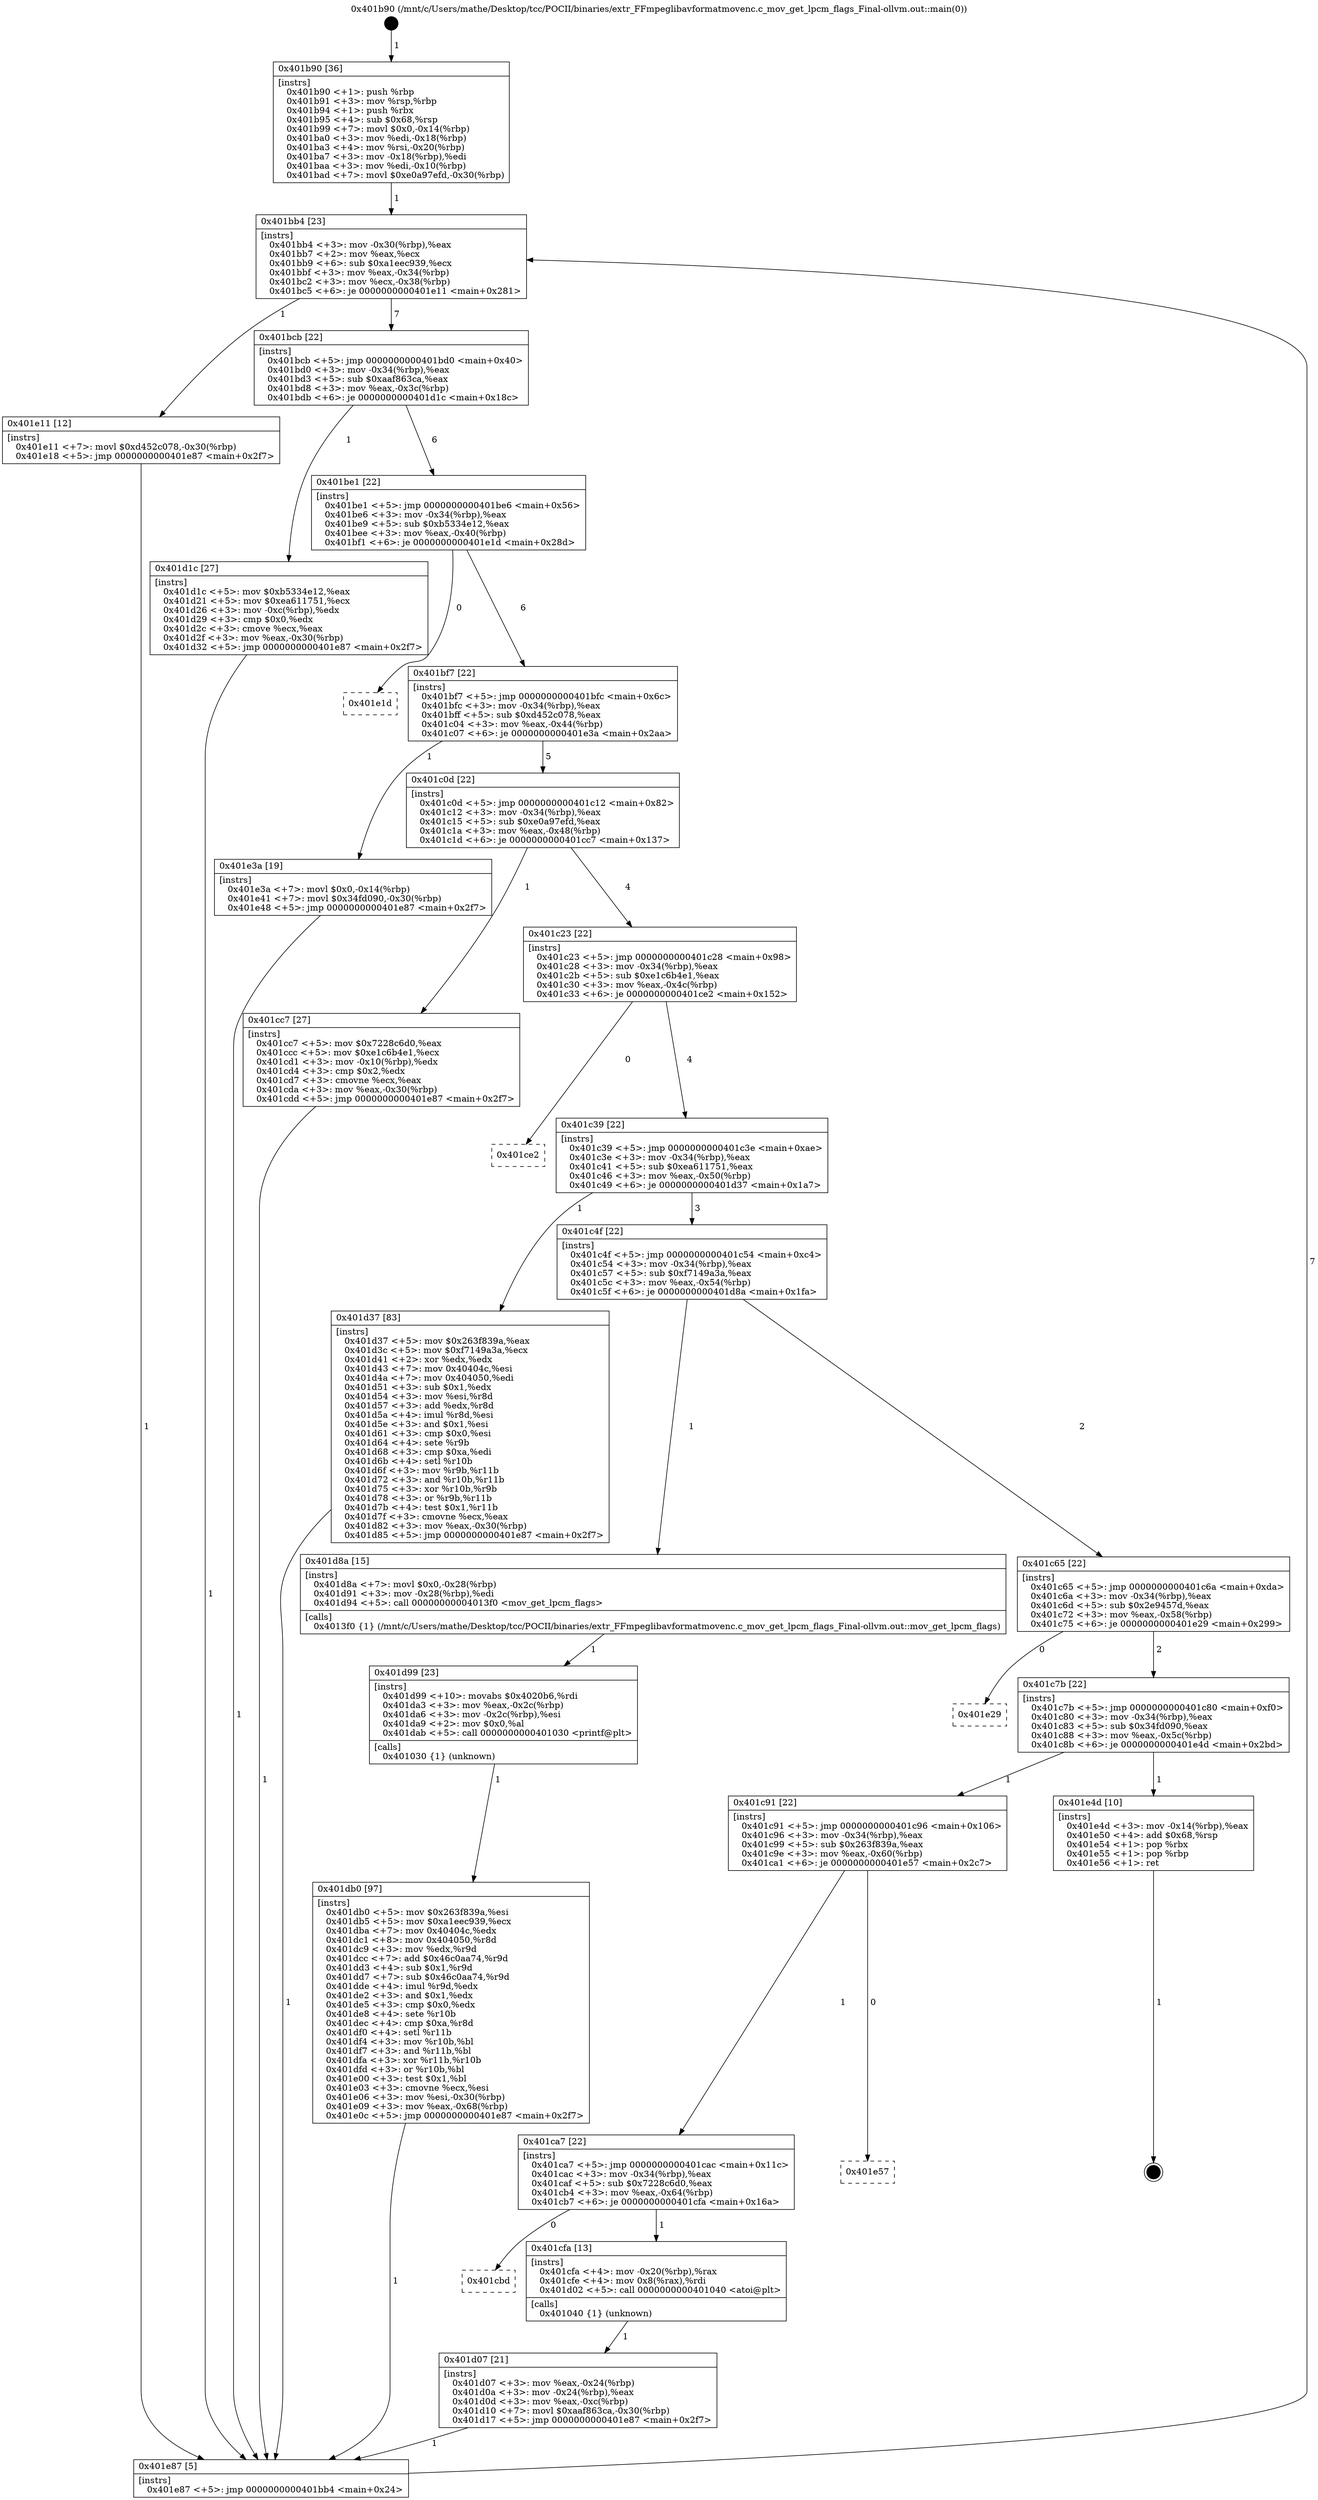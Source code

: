 digraph "0x401b90" {
  label = "0x401b90 (/mnt/c/Users/mathe/Desktop/tcc/POCII/binaries/extr_FFmpeglibavformatmovenc.c_mov_get_lpcm_flags_Final-ollvm.out::main(0))"
  labelloc = "t"
  node[shape=record]

  Entry [label="",width=0.3,height=0.3,shape=circle,fillcolor=black,style=filled]
  "0x401bb4" [label="{
     0x401bb4 [23]\l
     | [instrs]\l
     &nbsp;&nbsp;0x401bb4 \<+3\>: mov -0x30(%rbp),%eax\l
     &nbsp;&nbsp;0x401bb7 \<+2\>: mov %eax,%ecx\l
     &nbsp;&nbsp;0x401bb9 \<+6\>: sub $0xa1eec939,%ecx\l
     &nbsp;&nbsp;0x401bbf \<+3\>: mov %eax,-0x34(%rbp)\l
     &nbsp;&nbsp;0x401bc2 \<+3\>: mov %ecx,-0x38(%rbp)\l
     &nbsp;&nbsp;0x401bc5 \<+6\>: je 0000000000401e11 \<main+0x281\>\l
  }"]
  "0x401e11" [label="{
     0x401e11 [12]\l
     | [instrs]\l
     &nbsp;&nbsp;0x401e11 \<+7\>: movl $0xd452c078,-0x30(%rbp)\l
     &nbsp;&nbsp;0x401e18 \<+5\>: jmp 0000000000401e87 \<main+0x2f7\>\l
  }"]
  "0x401bcb" [label="{
     0x401bcb [22]\l
     | [instrs]\l
     &nbsp;&nbsp;0x401bcb \<+5\>: jmp 0000000000401bd0 \<main+0x40\>\l
     &nbsp;&nbsp;0x401bd0 \<+3\>: mov -0x34(%rbp),%eax\l
     &nbsp;&nbsp;0x401bd3 \<+5\>: sub $0xaaf863ca,%eax\l
     &nbsp;&nbsp;0x401bd8 \<+3\>: mov %eax,-0x3c(%rbp)\l
     &nbsp;&nbsp;0x401bdb \<+6\>: je 0000000000401d1c \<main+0x18c\>\l
  }"]
  Exit [label="",width=0.3,height=0.3,shape=circle,fillcolor=black,style=filled,peripheries=2]
  "0x401d1c" [label="{
     0x401d1c [27]\l
     | [instrs]\l
     &nbsp;&nbsp;0x401d1c \<+5\>: mov $0xb5334e12,%eax\l
     &nbsp;&nbsp;0x401d21 \<+5\>: mov $0xea611751,%ecx\l
     &nbsp;&nbsp;0x401d26 \<+3\>: mov -0xc(%rbp),%edx\l
     &nbsp;&nbsp;0x401d29 \<+3\>: cmp $0x0,%edx\l
     &nbsp;&nbsp;0x401d2c \<+3\>: cmove %ecx,%eax\l
     &nbsp;&nbsp;0x401d2f \<+3\>: mov %eax,-0x30(%rbp)\l
     &nbsp;&nbsp;0x401d32 \<+5\>: jmp 0000000000401e87 \<main+0x2f7\>\l
  }"]
  "0x401be1" [label="{
     0x401be1 [22]\l
     | [instrs]\l
     &nbsp;&nbsp;0x401be1 \<+5\>: jmp 0000000000401be6 \<main+0x56\>\l
     &nbsp;&nbsp;0x401be6 \<+3\>: mov -0x34(%rbp),%eax\l
     &nbsp;&nbsp;0x401be9 \<+5\>: sub $0xb5334e12,%eax\l
     &nbsp;&nbsp;0x401bee \<+3\>: mov %eax,-0x40(%rbp)\l
     &nbsp;&nbsp;0x401bf1 \<+6\>: je 0000000000401e1d \<main+0x28d\>\l
  }"]
  "0x401db0" [label="{
     0x401db0 [97]\l
     | [instrs]\l
     &nbsp;&nbsp;0x401db0 \<+5\>: mov $0x263f839a,%esi\l
     &nbsp;&nbsp;0x401db5 \<+5\>: mov $0xa1eec939,%ecx\l
     &nbsp;&nbsp;0x401dba \<+7\>: mov 0x40404c,%edx\l
     &nbsp;&nbsp;0x401dc1 \<+8\>: mov 0x404050,%r8d\l
     &nbsp;&nbsp;0x401dc9 \<+3\>: mov %edx,%r9d\l
     &nbsp;&nbsp;0x401dcc \<+7\>: add $0x46c0aa74,%r9d\l
     &nbsp;&nbsp;0x401dd3 \<+4\>: sub $0x1,%r9d\l
     &nbsp;&nbsp;0x401dd7 \<+7\>: sub $0x46c0aa74,%r9d\l
     &nbsp;&nbsp;0x401dde \<+4\>: imul %r9d,%edx\l
     &nbsp;&nbsp;0x401de2 \<+3\>: and $0x1,%edx\l
     &nbsp;&nbsp;0x401de5 \<+3\>: cmp $0x0,%edx\l
     &nbsp;&nbsp;0x401de8 \<+4\>: sete %r10b\l
     &nbsp;&nbsp;0x401dec \<+4\>: cmp $0xa,%r8d\l
     &nbsp;&nbsp;0x401df0 \<+4\>: setl %r11b\l
     &nbsp;&nbsp;0x401df4 \<+3\>: mov %r10b,%bl\l
     &nbsp;&nbsp;0x401df7 \<+3\>: and %r11b,%bl\l
     &nbsp;&nbsp;0x401dfa \<+3\>: xor %r11b,%r10b\l
     &nbsp;&nbsp;0x401dfd \<+3\>: or %r10b,%bl\l
     &nbsp;&nbsp;0x401e00 \<+3\>: test $0x1,%bl\l
     &nbsp;&nbsp;0x401e03 \<+3\>: cmovne %ecx,%esi\l
     &nbsp;&nbsp;0x401e06 \<+3\>: mov %esi,-0x30(%rbp)\l
     &nbsp;&nbsp;0x401e09 \<+3\>: mov %eax,-0x68(%rbp)\l
     &nbsp;&nbsp;0x401e0c \<+5\>: jmp 0000000000401e87 \<main+0x2f7\>\l
  }"]
  "0x401e1d" [label="{
     0x401e1d\l
  }", style=dashed]
  "0x401bf7" [label="{
     0x401bf7 [22]\l
     | [instrs]\l
     &nbsp;&nbsp;0x401bf7 \<+5\>: jmp 0000000000401bfc \<main+0x6c\>\l
     &nbsp;&nbsp;0x401bfc \<+3\>: mov -0x34(%rbp),%eax\l
     &nbsp;&nbsp;0x401bff \<+5\>: sub $0xd452c078,%eax\l
     &nbsp;&nbsp;0x401c04 \<+3\>: mov %eax,-0x44(%rbp)\l
     &nbsp;&nbsp;0x401c07 \<+6\>: je 0000000000401e3a \<main+0x2aa\>\l
  }"]
  "0x401d99" [label="{
     0x401d99 [23]\l
     | [instrs]\l
     &nbsp;&nbsp;0x401d99 \<+10\>: movabs $0x4020b6,%rdi\l
     &nbsp;&nbsp;0x401da3 \<+3\>: mov %eax,-0x2c(%rbp)\l
     &nbsp;&nbsp;0x401da6 \<+3\>: mov -0x2c(%rbp),%esi\l
     &nbsp;&nbsp;0x401da9 \<+2\>: mov $0x0,%al\l
     &nbsp;&nbsp;0x401dab \<+5\>: call 0000000000401030 \<printf@plt\>\l
     | [calls]\l
     &nbsp;&nbsp;0x401030 \{1\} (unknown)\l
  }"]
  "0x401e3a" [label="{
     0x401e3a [19]\l
     | [instrs]\l
     &nbsp;&nbsp;0x401e3a \<+7\>: movl $0x0,-0x14(%rbp)\l
     &nbsp;&nbsp;0x401e41 \<+7\>: movl $0x34fd090,-0x30(%rbp)\l
     &nbsp;&nbsp;0x401e48 \<+5\>: jmp 0000000000401e87 \<main+0x2f7\>\l
  }"]
  "0x401c0d" [label="{
     0x401c0d [22]\l
     | [instrs]\l
     &nbsp;&nbsp;0x401c0d \<+5\>: jmp 0000000000401c12 \<main+0x82\>\l
     &nbsp;&nbsp;0x401c12 \<+3\>: mov -0x34(%rbp),%eax\l
     &nbsp;&nbsp;0x401c15 \<+5\>: sub $0xe0a97efd,%eax\l
     &nbsp;&nbsp;0x401c1a \<+3\>: mov %eax,-0x48(%rbp)\l
     &nbsp;&nbsp;0x401c1d \<+6\>: je 0000000000401cc7 \<main+0x137\>\l
  }"]
  "0x401d07" [label="{
     0x401d07 [21]\l
     | [instrs]\l
     &nbsp;&nbsp;0x401d07 \<+3\>: mov %eax,-0x24(%rbp)\l
     &nbsp;&nbsp;0x401d0a \<+3\>: mov -0x24(%rbp),%eax\l
     &nbsp;&nbsp;0x401d0d \<+3\>: mov %eax,-0xc(%rbp)\l
     &nbsp;&nbsp;0x401d10 \<+7\>: movl $0xaaf863ca,-0x30(%rbp)\l
     &nbsp;&nbsp;0x401d17 \<+5\>: jmp 0000000000401e87 \<main+0x2f7\>\l
  }"]
  "0x401cc7" [label="{
     0x401cc7 [27]\l
     | [instrs]\l
     &nbsp;&nbsp;0x401cc7 \<+5\>: mov $0x7228c6d0,%eax\l
     &nbsp;&nbsp;0x401ccc \<+5\>: mov $0xe1c6b4e1,%ecx\l
     &nbsp;&nbsp;0x401cd1 \<+3\>: mov -0x10(%rbp),%edx\l
     &nbsp;&nbsp;0x401cd4 \<+3\>: cmp $0x2,%edx\l
     &nbsp;&nbsp;0x401cd7 \<+3\>: cmovne %ecx,%eax\l
     &nbsp;&nbsp;0x401cda \<+3\>: mov %eax,-0x30(%rbp)\l
     &nbsp;&nbsp;0x401cdd \<+5\>: jmp 0000000000401e87 \<main+0x2f7\>\l
  }"]
  "0x401c23" [label="{
     0x401c23 [22]\l
     | [instrs]\l
     &nbsp;&nbsp;0x401c23 \<+5\>: jmp 0000000000401c28 \<main+0x98\>\l
     &nbsp;&nbsp;0x401c28 \<+3\>: mov -0x34(%rbp),%eax\l
     &nbsp;&nbsp;0x401c2b \<+5\>: sub $0xe1c6b4e1,%eax\l
     &nbsp;&nbsp;0x401c30 \<+3\>: mov %eax,-0x4c(%rbp)\l
     &nbsp;&nbsp;0x401c33 \<+6\>: je 0000000000401ce2 \<main+0x152\>\l
  }"]
  "0x401e87" [label="{
     0x401e87 [5]\l
     | [instrs]\l
     &nbsp;&nbsp;0x401e87 \<+5\>: jmp 0000000000401bb4 \<main+0x24\>\l
  }"]
  "0x401b90" [label="{
     0x401b90 [36]\l
     | [instrs]\l
     &nbsp;&nbsp;0x401b90 \<+1\>: push %rbp\l
     &nbsp;&nbsp;0x401b91 \<+3\>: mov %rsp,%rbp\l
     &nbsp;&nbsp;0x401b94 \<+1\>: push %rbx\l
     &nbsp;&nbsp;0x401b95 \<+4\>: sub $0x68,%rsp\l
     &nbsp;&nbsp;0x401b99 \<+7\>: movl $0x0,-0x14(%rbp)\l
     &nbsp;&nbsp;0x401ba0 \<+3\>: mov %edi,-0x18(%rbp)\l
     &nbsp;&nbsp;0x401ba3 \<+4\>: mov %rsi,-0x20(%rbp)\l
     &nbsp;&nbsp;0x401ba7 \<+3\>: mov -0x18(%rbp),%edi\l
     &nbsp;&nbsp;0x401baa \<+3\>: mov %edi,-0x10(%rbp)\l
     &nbsp;&nbsp;0x401bad \<+7\>: movl $0xe0a97efd,-0x30(%rbp)\l
  }"]
  "0x401cbd" [label="{
     0x401cbd\l
  }", style=dashed]
  "0x401ce2" [label="{
     0x401ce2\l
  }", style=dashed]
  "0x401c39" [label="{
     0x401c39 [22]\l
     | [instrs]\l
     &nbsp;&nbsp;0x401c39 \<+5\>: jmp 0000000000401c3e \<main+0xae\>\l
     &nbsp;&nbsp;0x401c3e \<+3\>: mov -0x34(%rbp),%eax\l
     &nbsp;&nbsp;0x401c41 \<+5\>: sub $0xea611751,%eax\l
     &nbsp;&nbsp;0x401c46 \<+3\>: mov %eax,-0x50(%rbp)\l
     &nbsp;&nbsp;0x401c49 \<+6\>: je 0000000000401d37 \<main+0x1a7\>\l
  }"]
  "0x401cfa" [label="{
     0x401cfa [13]\l
     | [instrs]\l
     &nbsp;&nbsp;0x401cfa \<+4\>: mov -0x20(%rbp),%rax\l
     &nbsp;&nbsp;0x401cfe \<+4\>: mov 0x8(%rax),%rdi\l
     &nbsp;&nbsp;0x401d02 \<+5\>: call 0000000000401040 \<atoi@plt\>\l
     | [calls]\l
     &nbsp;&nbsp;0x401040 \{1\} (unknown)\l
  }"]
  "0x401d37" [label="{
     0x401d37 [83]\l
     | [instrs]\l
     &nbsp;&nbsp;0x401d37 \<+5\>: mov $0x263f839a,%eax\l
     &nbsp;&nbsp;0x401d3c \<+5\>: mov $0xf7149a3a,%ecx\l
     &nbsp;&nbsp;0x401d41 \<+2\>: xor %edx,%edx\l
     &nbsp;&nbsp;0x401d43 \<+7\>: mov 0x40404c,%esi\l
     &nbsp;&nbsp;0x401d4a \<+7\>: mov 0x404050,%edi\l
     &nbsp;&nbsp;0x401d51 \<+3\>: sub $0x1,%edx\l
     &nbsp;&nbsp;0x401d54 \<+3\>: mov %esi,%r8d\l
     &nbsp;&nbsp;0x401d57 \<+3\>: add %edx,%r8d\l
     &nbsp;&nbsp;0x401d5a \<+4\>: imul %r8d,%esi\l
     &nbsp;&nbsp;0x401d5e \<+3\>: and $0x1,%esi\l
     &nbsp;&nbsp;0x401d61 \<+3\>: cmp $0x0,%esi\l
     &nbsp;&nbsp;0x401d64 \<+4\>: sete %r9b\l
     &nbsp;&nbsp;0x401d68 \<+3\>: cmp $0xa,%edi\l
     &nbsp;&nbsp;0x401d6b \<+4\>: setl %r10b\l
     &nbsp;&nbsp;0x401d6f \<+3\>: mov %r9b,%r11b\l
     &nbsp;&nbsp;0x401d72 \<+3\>: and %r10b,%r11b\l
     &nbsp;&nbsp;0x401d75 \<+3\>: xor %r10b,%r9b\l
     &nbsp;&nbsp;0x401d78 \<+3\>: or %r9b,%r11b\l
     &nbsp;&nbsp;0x401d7b \<+4\>: test $0x1,%r11b\l
     &nbsp;&nbsp;0x401d7f \<+3\>: cmovne %ecx,%eax\l
     &nbsp;&nbsp;0x401d82 \<+3\>: mov %eax,-0x30(%rbp)\l
     &nbsp;&nbsp;0x401d85 \<+5\>: jmp 0000000000401e87 \<main+0x2f7\>\l
  }"]
  "0x401c4f" [label="{
     0x401c4f [22]\l
     | [instrs]\l
     &nbsp;&nbsp;0x401c4f \<+5\>: jmp 0000000000401c54 \<main+0xc4\>\l
     &nbsp;&nbsp;0x401c54 \<+3\>: mov -0x34(%rbp),%eax\l
     &nbsp;&nbsp;0x401c57 \<+5\>: sub $0xf7149a3a,%eax\l
     &nbsp;&nbsp;0x401c5c \<+3\>: mov %eax,-0x54(%rbp)\l
     &nbsp;&nbsp;0x401c5f \<+6\>: je 0000000000401d8a \<main+0x1fa\>\l
  }"]
  "0x401ca7" [label="{
     0x401ca7 [22]\l
     | [instrs]\l
     &nbsp;&nbsp;0x401ca7 \<+5\>: jmp 0000000000401cac \<main+0x11c\>\l
     &nbsp;&nbsp;0x401cac \<+3\>: mov -0x34(%rbp),%eax\l
     &nbsp;&nbsp;0x401caf \<+5\>: sub $0x7228c6d0,%eax\l
     &nbsp;&nbsp;0x401cb4 \<+3\>: mov %eax,-0x64(%rbp)\l
     &nbsp;&nbsp;0x401cb7 \<+6\>: je 0000000000401cfa \<main+0x16a\>\l
  }"]
  "0x401d8a" [label="{
     0x401d8a [15]\l
     | [instrs]\l
     &nbsp;&nbsp;0x401d8a \<+7\>: movl $0x0,-0x28(%rbp)\l
     &nbsp;&nbsp;0x401d91 \<+3\>: mov -0x28(%rbp),%edi\l
     &nbsp;&nbsp;0x401d94 \<+5\>: call 00000000004013f0 \<mov_get_lpcm_flags\>\l
     | [calls]\l
     &nbsp;&nbsp;0x4013f0 \{1\} (/mnt/c/Users/mathe/Desktop/tcc/POCII/binaries/extr_FFmpeglibavformatmovenc.c_mov_get_lpcm_flags_Final-ollvm.out::mov_get_lpcm_flags)\l
  }"]
  "0x401c65" [label="{
     0x401c65 [22]\l
     | [instrs]\l
     &nbsp;&nbsp;0x401c65 \<+5\>: jmp 0000000000401c6a \<main+0xda\>\l
     &nbsp;&nbsp;0x401c6a \<+3\>: mov -0x34(%rbp),%eax\l
     &nbsp;&nbsp;0x401c6d \<+5\>: sub $0x2e9457d,%eax\l
     &nbsp;&nbsp;0x401c72 \<+3\>: mov %eax,-0x58(%rbp)\l
     &nbsp;&nbsp;0x401c75 \<+6\>: je 0000000000401e29 \<main+0x299\>\l
  }"]
  "0x401e57" [label="{
     0x401e57\l
  }", style=dashed]
  "0x401e29" [label="{
     0x401e29\l
  }", style=dashed]
  "0x401c7b" [label="{
     0x401c7b [22]\l
     | [instrs]\l
     &nbsp;&nbsp;0x401c7b \<+5\>: jmp 0000000000401c80 \<main+0xf0\>\l
     &nbsp;&nbsp;0x401c80 \<+3\>: mov -0x34(%rbp),%eax\l
     &nbsp;&nbsp;0x401c83 \<+5\>: sub $0x34fd090,%eax\l
     &nbsp;&nbsp;0x401c88 \<+3\>: mov %eax,-0x5c(%rbp)\l
     &nbsp;&nbsp;0x401c8b \<+6\>: je 0000000000401e4d \<main+0x2bd\>\l
  }"]
  "0x401c91" [label="{
     0x401c91 [22]\l
     | [instrs]\l
     &nbsp;&nbsp;0x401c91 \<+5\>: jmp 0000000000401c96 \<main+0x106\>\l
     &nbsp;&nbsp;0x401c96 \<+3\>: mov -0x34(%rbp),%eax\l
     &nbsp;&nbsp;0x401c99 \<+5\>: sub $0x263f839a,%eax\l
     &nbsp;&nbsp;0x401c9e \<+3\>: mov %eax,-0x60(%rbp)\l
     &nbsp;&nbsp;0x401ca1 \<+6\>: je 0000000000401e57 \<main+0x2c7\>\l
  }"]
  "0x401e4d" [label="{
     0x401e4d [10]\l
     | [instrs]\l
     &nbsp;&nbsp;0x401e4d \<+3\>: mov -0x14(%rbp),%eax\l
     &nbsp;&nbsp;0x401e50 \<+4\>: add $0x68,%rsp\l
     &nbsp;&nbsp;0x401e54 \<+1\>: pop %rbx\l
     &nbsp;&nbsp;0x401e55 \<+1\>: pop %rbp\l
     &nbsp;&nbsp;0x401e56 \<+1\>: ret\l
  }"]
  Entry -> "0x401b90" [label=" 1"]
  "0x401bb4" -> "0x401e11" [label=" 1"]
  "0x401bb4" -> "0x401bcb" [label=" 7"]
  "0x401e4d" -> Exit [label=" 1"]
  "0x401bcb" -> "0x401d1c" [label=" 1"]
  "0x401bcb" -> "0x401be1" [label=" 6"]
  "0x401e3a" -> "0x401e87" [label=" 1"]
  "0x401be1" -> "0x401e1d" [label=" 0"]
  "0x401be1" -> "0x401bf7" [label=" 6"]
  "0x401e11" -> "0x401e87" [label=" 1"]
  "0x401bf7" -> "0x401e3a" [label=" 1"]
  "0x401bf7" -> "0x401c0d" [label=" 5"]
  "0x401db0" -> "0x401e87" [label=" 1"]
  "0x401c0d" -> "0x401cc7" [label=" 1"]
  "0x401c0d" -> "0x401c23" [label=" 4"]
  "0x401cc7" -> "0x401e87" [label=" 1"]
  "0x401b90" -> "0x401bb4" [label=" 1"]
  "0x401e87" -> "0x401bb4" [label=" 7"]
  "0x401d99" -> "0x401db0" [label=" 1"]
  "0x401c23" -> "0x401ce2" [label=" 0"]
  "0x401c23" -> "0x401c39" [label=" 4"]
  "0x401d8a" -> "0x401d99" [label=" 1"]
  "0x401c39" -> "0x401d37" [label=" 1"]
  "0x401c39" -> "0x401c4f" [label=" 3"]
  "0x401d37" -> "0x401e87" [label=" 1"]
  "0x401c4f" -> "0x401d8a" [label=" 1"]
  "0x401c4f" -> "0x401c65" [label=" 2"]
  "0x401d07" -> "0x401e87" [label=" 1"]
  "0x401c65" -> "0x401e29" [label=" 0"]
  "0x401c65" -> "0x401c7b" [label=" 2"]
  "0x401cfa" -> "0x401d07" [label=" 1"]
  "0x401c7b" -> "0x401e4d" [label=" 1"]
  "0x401c7b" -> "0x401c91" [label=" 1"]
  "0x401ca7" -> "0x401cbd" [label=" 0"]
  "0x401c91" -> "0x401e57" [label=" 0"]
  "0x401c91" -> "0x401ca7" [label=" 1"]
  "0x401d1c" -> "0x401e87" [label=" 1"]
  "0x401ca7" -> "0x401cfa" [label=" 1"]
}

